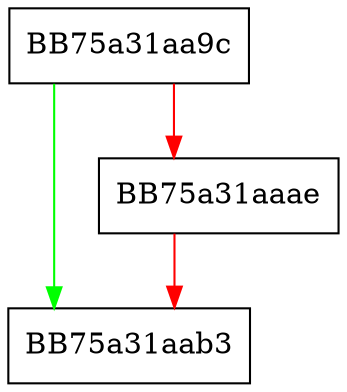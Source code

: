 digraph childIndex {
  node [shape="box"];
  graph [splines=ortho];
  BB75a31aa9c -> BB75a31aab3 [color="green"];
  BB75a31aa9c -> BB75a31aaae [color="red"];
  BB75a31aaae -> BB75a31aab3 [color="red"];
}